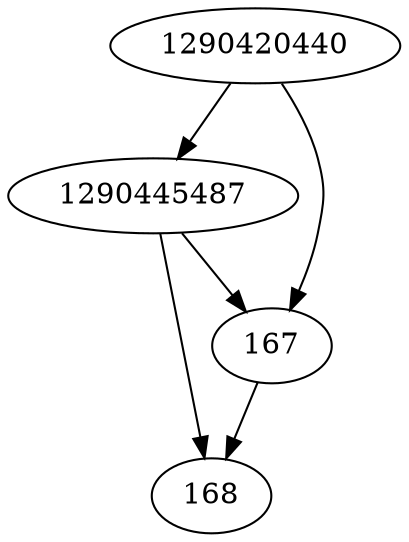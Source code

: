 strict digraph  {
1290420440;
1290445487;
168;
167;
1290420440 -> 1290445487;
1290420440 -> 167;
1290445487 -> 167;
1290445487 -> 168;
167 -> 168;
}
